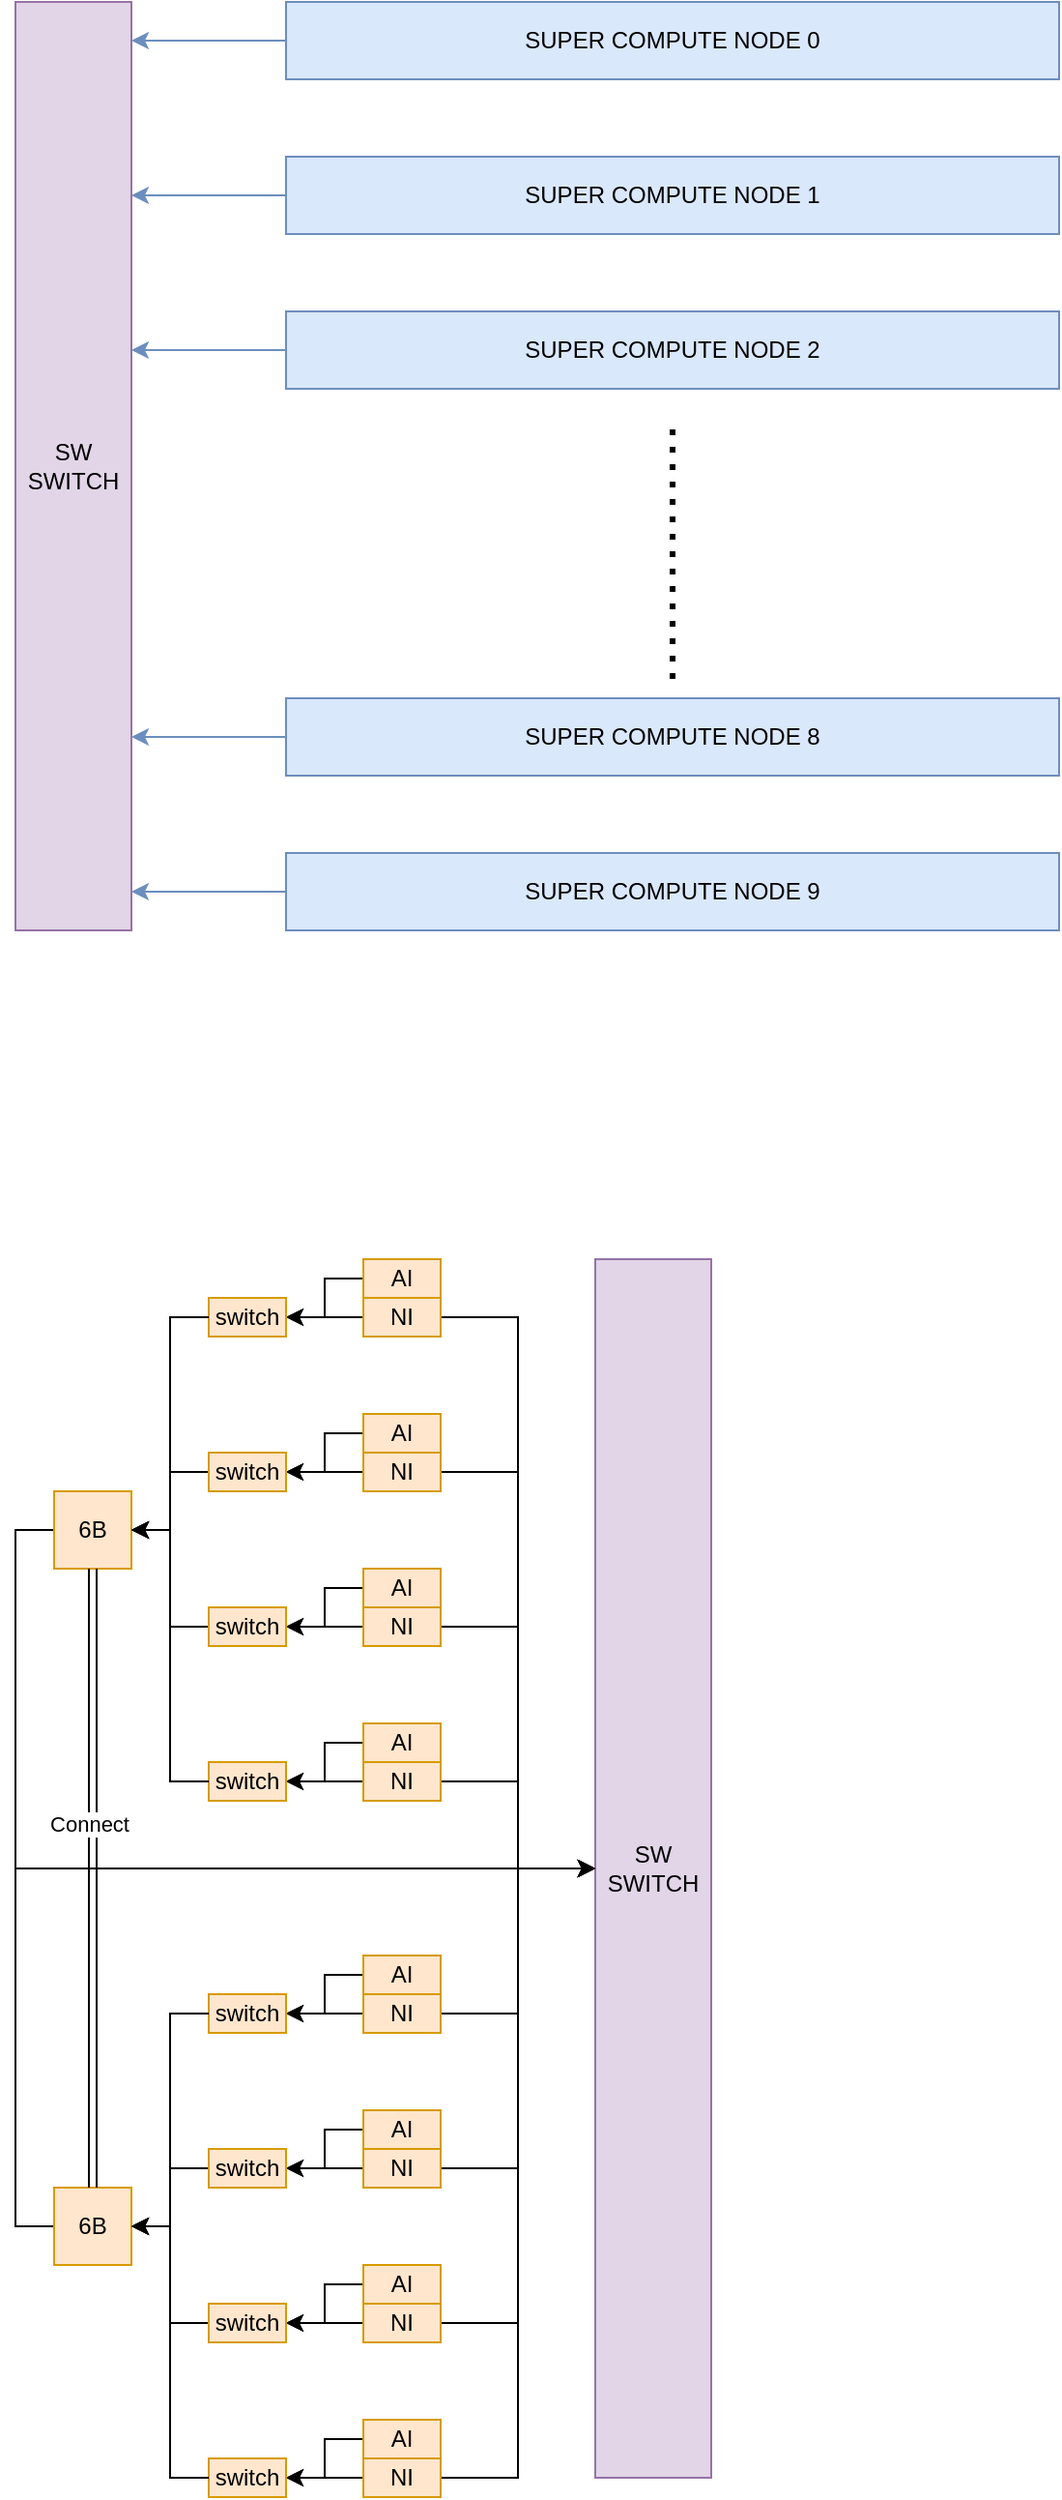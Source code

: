 <mxfile version="21.0.1" type="github">
  <diagram name="Page-1" id="WXFtNZqbaa3MfH2G_0FY">
    <mxGraphModel dx="2074" dy="1156" grid="1" gridSize="10" guides="1" tooltips="1" connect="1" arrows="1" fold="1" page="1" pageScale="1" pageWidth="850" pageHeight="1100" math="0" shadow="0">
      <root>
        <mxCell id="0" />
        <mxCell id="1" parent="0" />
        <mxCell id="LkrY-ZjblnmWio8mkm5j-8" value="" style="edgeStyle=orthogonalEdgeStyle;rounded=0;orthogonalLoop=1;jettySize=auto;html=1;fillColor=#dae8fc;strokeColor=#6c8ebf;" edge="1" parent="1" source="LkrY-ZjblnmWio8mkm5j-1" target="LkrY-ZjblnmWio8mkm5j-2">
          <mxGeometry relative="1" as="geometry">
            <Array as="points">
              <mxPoint x="190" y="60" />
              <mxPoint x="190" y="60" />
            </Array>
          </mxGeometry>
        </mxCell>
        <mxCell id="LkrY-ZjblnmWio8mkm5j-1" value="SUPER COMPUTE NODE 0" style="rounded=0;whiteSpace=wrap;html=1;fillColor=#dae8fc;strokeColor=#6c8ebf;" vertex="1" parent="1">
          <mxGeometry x="240" y="40" width="400" height="40" as="geometry" />
        </mxCell>
        <mxCell id="LkrY-ZjblnmWio8mkm5j-2" value="SW&lt;br&gt;SWITCH" style="rounded=0;whiteSpace=wrap;html=1;fillColor=#e1d5e7;strokeColor=#9673a6;" vertex="1" parent="1">
          <mxGeometry x="100" y="40" width="60" height="480" as="geometry" />
        </mxCell>
        <mxCell id="LkrY-ZjblnmWio8mkm5j-9" value="" style="edgeStyle=orthogonalEdgeStyle;rounded=0;orthogonalLoop=1;jettySize=auto;html=1;fillColor=#dae8fc;strokeColor=#6c8ebf;" edge="1" parent="1" source="LkrY-ZjblnmWio8mkm5j-3" target="LkrY-ZjblnmWio8mkm5j-2">
          <mxGeometry relative="1" as="geometry">
            <Array as="points">
              <mxPoint x="190" y="140" />
              <mxPoint x="190" y="140" />
            </Array>
          </mxGeometry>
        </mxCell>
        <mxCell id="LkrY-ZjblnmWio8mkm5j-3" value="SUPER COMPUTE NODE 1" style="rounded=0;whiteSpace=wrap;html=1;fillColor=#dae8fc;strokeColor=#6c8ebf;" vertex="1" parent="1">
          <mxGeometry x="240" y="120" width="400" height="40" as="geometry" />
        </mxCell>
        <mxCell id="LkrY-ZjblnmWio8mkm5j-10" value="" style="edgeStyle=orthogonalEdgeStyle;rounded=0;orthogonalLoop=1;jettySize=auto;html=1;fillColor=#dae8fc;strokeColor=#6c8ebf;" edge="1" parent="1" source="LkrY-ZjblnmWio8mkm5j-4" target="LkrY-ZjblnmWio8mkm5j-2">
          <mxGeometry relative="1" as="geometry">
            <Array as="points">
              <mxPoint x="180" y="220" />
              <mxPoint x="180" y="220" />
            </Array>
          </mxGeometry>
        </mxCell>
        <mxCell id="LkrY-ZjblnmWio8mkm5j-4" value="SUPER COMPUTE NODE 2" style="rounded=0;whiteSpace=wrap;html=1;fillColor=#dae8fc;strokeColor=#6c8ebf;" vertex="1" parent="1">
          <mxGeometry x="240" y="200" width="400" height="40" as="geometry" />
        </mxCell>
        <mxCell id="LkrY-ZjblnmWio8mkm5j-12" value="" style="edgeStyle=orthogonalEdgeStyle;rounded=0;orthogonalLoop=1;jettySize=auto;html=1;fillColor=#dae8fc;strokeColor=#6c8ebf;" edge="1" parent="1" source="LkrY-ZjblnmWio8mkm5j-6" target="LkrY-ZjblnmWio8mkm5j-2">
          <mxGeometry relative="1" as="geometry">
            <Array as="points">
              <mxPoint x="170" y="500" />
              <mxPoint x="170" y="500" />
            </Array>
          </mxGeometry>
        </mxCell>
        <mxCell id="LkrY-ZjblnmWio8mkm5j-6" value="SUPER COMPUTE NODE 9" style="rounded=0;whiteSpace=wrap;html=1;fillColor=#dae8fc;strokeColor=#6c8ebf;" vertex="1" parent="1">
          <mxGeometry x="240" y="480" width="400" height="40" as="geometry" />
        </mxCell>
        <mxCell id="LkrY-ZjblnmWio8mkm5j-11" value="" style="edgeStyle=orthogonalEdgeStyle;rounded=0;orthogonalLoop=1;jettySize=auto;html=1;fillColor=#dae8fc;strokeColor=#6c8ebf;" edge="1" parent="1" source="LkrY-ZjblnmWio8mkm5j-7" target="LkrY-ZjblnmWio8mkm5j-2">
          <mxGeometry relative="1" as="geometry">
            <Array as="points">
              <mxPoint x="170" y="420" />
              <mxPoint x="170" y="420" />
            </Array>
          </mxGeometry>
        </mxCell>
        <mxCell id="LkrY-ZjblnmWio8mkm5j-7" value="SUPER COMPUTE NODE 8" style="rounded=0;whiteSpace=wrap;html=1;fillColor=#dae8fc;strokeColor=#6c8ebf;" vertex="1" parent="1">
          <mxGeometry x="240" y="400" width="400" height="40" as="geometry" />
        </mxCell>
        <mxCell id="LkrY-ZjblnmWio8mkm5j-14" value="" style="endArrow=none;dashed=1;html=1;dashPattern=1 2;strokeWidth=3;rounded=0;" edge="1" parent="1">
          <mxGeometry width="50" height="50" relative="1" as="geometry">
            <mxPoint x="440" y="390" as="sourcePoint" />
            <mxPoint x="440" y="260" as="targetPoint" />
          </mxGeometry>
        </mxCell>
        <mxCell id="LkrY-ZjblnmWio8mkm5j-85" value="" style="edgeStyle=orthogonalEdgeStyle;rounded=0;orthogonalLoop=1;jettySize=auto;html=1;entryX=0;entryY=0.5;entryDx=0;entryDy=0;" edge="1" parent="1" source="LkrY-ZjblnmWio8mkm5j-16" target="LkrY-ZjblnmWio8mkm5j-45">
          <mxGeometry relative="1" as="geometry">
            <Array as="points">
              <mxPoint x="100" y="830" />
              <mxPoint x="100" y="1005" />
            </Array>
          </mxGeometry>
        </mxCell>
        <mxCell id="LkrY-ZjblnmWio8mkm5j-16" value="6B" style="rounded=0;whiteSpace=wrap;html=1;fillColor=#ffe6cc;strokeColor=#d79b00;" vertex="1" parent="1">
          <mxGeometry x="120" y="810" width="40" height="40" as="geometry" />
        </mxCell>
        <mxCell id="LkrY-ZjblnmWio8mkm5j-31" value="" style="edgeStyle=orthogonalEdgeStyle;rounded=0;orthogonalLoop=1;jettySize=auto;html=1;" edge="1" parent="1" source="LkrY-ZjblnmWio8mkm5j-17" target="LkrY-ZjblnmWio8mkm5j-27">
          <mxGeometry relative="1" as="geometry" />
        </mxCell>
        <mxCell id="LkrY-ZjblnmWio8mkm5j-17" value="AI" style="rounded=0;whiteSpace=wrap;html=1;fillColor=#ffe6cc;strokeColor=#d79b00;" vertex="1" parent="1">
          <mxGeometry x="280" y="690" width="40" height="20" as="geometry" />
        </mxCell>
        <mxCell id="LkrY-ZjblnmWio8mkm5j-32" value="" style="edgeStyle=orthogonalEdgeStyle;rounded=0;orthogonalLoop=1;jettySize=auto;html=1;" edge="1" parent="1" source="LkrY-ZjblnmWio8mkm5j-18" target="LkrY-ZjblnmWio8mkm5j-27">
          <mxGeometry relative="1" as="geometry" />
        </mxCell>
        <mxCell id="LkrY-ZjblnmWio8mkm5j-80" value="" style="edgeStyle=orthogonalEdgeStyle;rounded=0;orthogonalLoop=1;jettySize=auto;html=1;" edge="1" parent="1" source="LkrY-ZjblnmWio8mkm5j-18" target="LkrY-ZjblnmWio8mkm5j-45">
          <mxGeometry relative="1" as="geometry" />
        </mxCell>
        <mxCell id="LkrY-ZjblnmWio8mkm5j-18" value="NI" style="rounded=0;whiteSpace=wrap;html=1;fillColor=#ffe6cc;strokeColor=#d79b00;" vertex="1" parent="1">
          <mxGeometry x="280" y="710" width="40" height="20" as="geometry" />
        </mxCell>
        <mxCell id="LkrY-ZjblnmWio8mkm5j-30" value="" style="edgeStyle=orthogonalEdgeStyle;rounded=0;orthogonalLoop=1;jettySize=auto;html=1;" edge="1" parent="1" source="LkrY-ZjblnmWio8mkm5j-19" target="LkrY-ZjblnmWio8mkm5j-28">
          <mxGeometry relative="1" as="geometry" />
        </mxCell>
        <mxCell id="LkrY-ZjblnmWio8mkm5j-19" value="AI" style="rounded=0;whiteSpace=wrap;html=1;fillColor=#ffe6cc;strokeColor=#d79b00;" vertex="1" parent="1">
          <mxGeometry x="280" y="770" width="40" height="20" as="geometry" />
        </mxCell>
        <mxCell id="LkrY-ZjblnmWio8mkm5j-29" value="" style="edgeStyle=orthogonalEdgeStyle;rounded=0;orthogonalLoop=1;jettySize=auto;html=1;" edge="1" parent="1" source="LkrY-ZjblnmWio8mkm5j-20" target="LkrY-ZjblnmWio8mkm5j-28">
          <mxGeometry relative="1" as="geometry" />
        </mxCell>
        <mxCell id="LkrY-ZjblnmWio8mkm5j-79" value="" style="edgeStyle=orthogonalEdgeStyle;rounded=0;orthogonalLoop=1;jettySize=auto;html=1;" edge="1" parent="1" source="LkrY-ZjblnmWio8mkm5j-20" target="LkrY-ZjblnmWio8mkm5j-45">
          <mxGeometry relative="1" as="geometry" />
        </mxCell>
        <mxCell id="LkrY-ZjblnmWio8mkm5j-20" value="NI" style="rounded=0;whiteSpace=wrap;html=1;fillColor=#ffe6cc;strokeColor=#d79b00;" vertex="1" parent="1">
          <mxGeometry x="280" y="790" width="40" height="20" as="geometry" />
        </mxCell>
        <mxCell id="LkrY-ZjblnmWio8mkm5j-34" value="" style="edgeStyle=orthogonalEdgeStyle;rounded=0;orthogonalLoop=1;jettySize=auto;html=1;" edge="1" parent="1" source="LkrY-ZjblnmWio8mkm5j-21" target="LkrY-ZjblnmWio8mkm5j-33">
          <mxGeometry relative="1" as="geometry" />
        </mxCell>
        <mxCell id="LkrY-ZjblnmWio8mkm5j-21" value="AI" style="rounded=0;whiteSpace=wrap;html=1;fillColor=#ffe6cc;strokeColor=#d79b00;" vertex="1" parent="1">
          <mxGeometry x="280" y="850" width="40" height="20" as="geometry" />
        </mxCell>
        <mxCell id="LkrY-ZjblnmWio8mkm5j-35" value="" style="edgeStyle=orthogonalEdgeStyle;rounded=0;orthogonalLoop=1;jettySize=auto;html=1;" edge="1" parent="1" source="LkrY-ZjblnmWio8mkm5j-22" target="LkrY-ZjblnmWio8mkm5j-33">
          <mxGeometry relative="1" as="geometry" />
        </mxCell>
        <mxCell id="LkrY-ZjblnmWio8mkm5j-77" value="" style="edgeStyle=orthogonalEdgeStyle;rounded=0;orthogonalLoop=1;jettySize=auto;html=1;" edge="1" parent="1" source="LkrY-ZjblnmWio8mkm5j-22" target="LkrY-ZjblnmWio8mkm5j-45">
          <mxGeometry relative="1" as="geometry" />
        </mxCell>
        <mxCell id="LkrY-ZjblnmWio8mkm5j-22" value="NI" style="rounded=0;whiteSpace=wrap;html=1;fillColor=#ffe6cc;strokeColor=#d79b00;" vertex="1" parent="1">
          <mxGeometry x="280" y="870" width="40" height="20" as="geometry" />
        </mxCell>
        <mxCell id="LkrY-ZjblnmWio8mkm5j-37" value="" style="edgeStyle=orthogonalEdgeStyle;rounded=0;orthogonalLoop=1;jettySize=auto;html=1;" edge="1" parent="1" source="LkrY-ZjblnmWio8mkm5j-23" target="LkrY-ZjblnmWio8mkm5j-36">
          <mxGeometry relative="1" as="geometry" />
        </mxCell>
        <mxCell id="LkrY-ZjblnmWio8mkm5j-23" value="AI" style="rounded=0;whiteSpace=wrap;html=1;fillColor=#ffe6cc;strokeColor=#d79b00;" vertex="1" parent="1">
          <mxGeometry x="280" y="930" width="40" height="20" as="geometry" />
        </mxCell>
        <mxCell id="LkrY-ZjblnmWio8mkm5j-38" value="" style="edgeStyle=orthogonalEdgeStyle;rounded=0;orthogonalLoop=1;jettySize=auto;html=1;" edge="1" parent="1" source="LkrY-ZjblnmWio8mkm5j-24" target="LkrY-ZjblnmWio8mkm5j-36">
          <mxGeometry relative="1" as="geometry" />
        </mxCell>
        <mxCell id="LkrY-ZjblnmWio8mkm5j-76" value="" style="edgeStyle=orthogonalEdgeStyle;rounded=0;orthogonalLoop=1;jettySize=auto;html=1;" edge="1" parent="1" source="LkrY-ZjblnmWio8mkm5j-24" target="LkrY-ZjblnmWio8mkm5j-45">
          <mxGeometry relative="1" as="geometry" />
        </mxCell>
        <mxCell id="LkrY-ZjblnmWio8mkm5j-24" value="NI" style="rounded=0;whiteSpace=wrap;html=1;fillColor=#ffe6cc;strokeColor=#d79b00;" vertex="1" parent="1">
          <mxGeometry x="280" y="950" width="40" height="20" as="geometry" />
        </mxCell>
        <mxCell id="LkrY-ZjblnmWio8mkm5j-27" value="switch" style="rounded=0;whiteSpace=wrap;html=1;fillColor=#ffe6cc;strokeColor=#d79b00;" vertex="1" parent="1">
          <mxGeometry x="200" y="710" width="40" height="20" as="geometry" />
        </mxCell>
        <mxCell id="LkrY-ZjblnmWio8mkm5j-39" value="" style="edgeStyle=orthogonalEdgeStyle;rounded=0;orthogonalLoop=1;jettySize=auto;html=1;" edge="1" parent="1" source="LkrY-ZjblnmWio8mkm5j-28" target="LkrY-ZjblnmWio8mkm5j-16">
          <mxGeometry relative="1" as="geometry" />
        </mxCell>
        <mxCell id="LkrY-ZjblnmWio8mkm5j-28" value="switch" style="rounded=0;whiteSpace=wrap;html=1;fillColor=#ffe6cc;strokeColor=#d79b00;" vertex="1" parent="1">
          <mxGeometry x="200" y="790" width="40" height="20" as="geometry" />
        </mxCell>
        <mxCell id="LkrY-ZjblnmWio8mkm5j-40" value="" style="edgeStyle=orthogonalEdgeStyle;rounded=0;orthogonalLoop=1;jettySize=auto;html=1;entryX=1;entryY=0.5;entryDx=0;entryDy=0;" edge="1" parent="1" source="LkrY-ZjblnmWio8mkm5j-33" target="LkrY-ZjblnmWio8mkm5j-16">
          <mxGeometry relative="1" as="geometry" />
        </mxCell>
        <mxCell id="LkrY-ZjblnmWio8mkm5j-33" value="switch" style="rounded=0;whiteSpace=wrap;html=1;fillColor=#ffe6cc;strokeColor=#d79b00;" vertex="1" parent="1">
          <mxGeometry x="200" y="870" width="40" height="20" as="geometry" />
        </mxCell>
        <mxCell id="LkrY-ZjblnmWio8mkm5j-36" value="switch" style="rounded=0;whiteSpace=wrap;html=1;fillColor=#ffe6cc;strokeColor=#d79b00;" vertex="1" parent="1">
          <mxGeometry x="200" y="950" width="40" height="20" as="geometry" />
        </mxCell>
        <mxCell id="LkrY-ZjblnmWio8mkm5j-41" value="" style="edgeStyle=orthogonalEdgeStyle;rounded=0;orthogonalLoop=1;jettySize=auto;html=1;entryX=1;entryY=0.5;entryDx=0;entryDy=0;exitX=0;exitY=0.5;exitDx=0;exitDy=0;" edge="1" parent="1" source="LkrY-ZjblnmWio8mkm5j-36" target="LkrY-ZjblnmWio8mkm5j-16">
          <mxGeometry relative="1" as="geometry">
            <mxPoint x="210" y="890" as="sourcePoint" />
            <mxPoint x="170" y="840" as="targetPoint" />
            <Array as="points">
              <mxPoint x="180" y="960" />
              <mxPoint x="180" y="830" />
            </Array>
          </mxGeometry>
        </mxCell>
        <mxCell id="LkrY-ZjblnmWio8mkm5j-43" value="" style="edgeStyle=orthogonalEdgeStyle;rounded=0;orthogonalLoop=1;jettySize=auto;html=1;exitX=0;exitY=0.5;exitDx=0;exitDy=0;entryX=1;entryY=0.5;entryDx=0;entryDy=0;" edge="1" parent="1" source="LkrY-ZjblnmWio8mkm5j-27" target="LkrY-ZjblnmWio8mkm5j-16">
          <mxGeometry relative="1" as="geometry">
            <mxPoint x="210" y="750" as="sourcePoint" />
            <mxPoint x="170" y="780" as="targetPoint" />
          </mxGeometry>
        </mxCell>
        <mxCell id="LkrY-ZjblnmWio8mkm5j-45" value="SW&lt;br&gt;SWITCH" style="rounded=0;whiteSpace=wrap;html=1;fillColor=#e1d5e7;strokeColor=#9673a6;" vertex="1" parent="1">
          <mxGeometry x="400" y="690" width="60" height="630" as="geometry" />
        </mxCell>
        <mxCell id="LkrY-ZjblnmWio8mkm5j-86" value="" style="edgeStyle=orthogonalEdgeStyle;rounded=0;orthogonalLoop=1;jettySize=auto;html=1;entryX=0;entryY=0.5;entryDx=0;entryDy=0;" edge="1" parent="1" source="LkrY-ZjblnmWio8mkm5j-47" target="LkrY-ZjblnmWio8mkm5j-45">
          <mxGeometry relative="1" as="geometry">
            <Array as="points">
              <mxPoint x="100" y="1190" />
              <mxPoint x="100" y="1005" />
            </Array>
          </mxGeometry>
        </mxCell>
        <mxCell id="LkrY-ZjblnmWio8mkm5j-47" value="6B" style="rounded=0;whiteSpace=wrap;html=1;fillColor=#ffe6cc;strokeColor=#d79b00;" vertex="1" parent="1">
          <mxGeometry x="120" y="1170" width="40" height="40" as="geometry" />
        </mxCell>
        <mxCell id="LkrY-ZjblnmWio8mkm5j-48" value="" style="edgeStyle=orthogonalEdgeStyle;rounded=0;orthogonalLoop=1;jettySize=auto;html=1;" edge="1" parent="1" source="LkrY-ZjblnmWio8mkm5j-49" target="LkrY-ZjblnmWio8mkm5j-64">
          <mxGeometry relative="1" as="geometry" />
        </mxCell>
        <mxCell id="LkrY-ZjblnmWio8mkm5j-49" value="AI" style="rounded=0;whiteSpace=wrap;html=1;fillColor=#ffe6cc;strokeColor=#d79b00;" vertex="1" parent="1">
          <mxGeometry x="280" y="1050" width="40" height="20" as="geometry" />
        </mxCell>
        <mxCell id="LkrY-ZjblnmWio8mkm5j-50" value="" style="edgeStyle=orthogonalEdgeStyle;rounded=0;orthogonalLoop=1;jettySize=auto;html=1;" edge="1" parent="1" source="LkrY-ZjblnmWio8mkm5j-51" target="LkrY-ZjblnmWio8mkm5j-64">
          <mxGeometry relative="1" as="geometry" />
        </mxCell>
        <mxCell id="LkrY-ZjblnmWio8mkm5j-72" value="" style="edgeStyle=orthogonalEdgeStyle;rounded=0;orthogonalLoop=1;jettySize=auto;html=1;entryX=0;entryY=0.5;entryDx=0;entryDy=0;" edge="1" parent="1" source="LkrY-ZjblnmWio8mkm5j-51" target="LkrY-ZjblnmWio8mkm5j-45">
          <mxGeometry relative="1" as="geometry" />
        </mxCell>
        <mxCell id="LkrY-ZjblnmWio8mkm5j-51" value="NI" style="rounded=0;whiteSpace=wrap;html=1;fillColor=#ffe6cc;strokeColor=#d79b00;" vertex="1" parent="1">
          <mxGeometry x="280" y="1070" width="40" height="20" as="geometry" />
        </mxCell>
        <mxCell id="LkrY-ZjblnmWio8mkm5j-52" value="" style="edgeStyle=orthogonalEdgeStyle;rounded=0;orthogonalLoop=1;jettySize=auto;html=1;" edge="1" parent="1" source="LkrY-ZjblnmWio8mkm5j-53" target="LkrY-ZjblnmWio8mkm5j-66">
          <mxGeometry relative="1" as="geometry" />
        </mxCell>
        <mxCell id="LkrY-ZjblnmWio8mkm5j-53" value="AI" style="rounded=0;whiteSpace=wrap;html=1;fillColor=#ffe6cc;strokeColor=#d79b00;" vertex="1" parent="1">
          <mxGeometry x="280" y="1130" width="40" height="20" as="geometry" />
        </mxCell>
        <mxCell id="LkrY-ZjblnmWio8mkm5j-54" value="" style="edgeStyle=orthogonalEdgeStyle;rounded=0;orthogonalLoop=1;jettySize=auto;html=1;" edge="1" parent="1" source="LkrY-ZjblnmWio8mkm5j-55" target="LkrY-ZjblnmWio8mkm5j-66">
          <mxGeometry relative="1" as="geometry" />
        </mxCell>
        <mxCell id="LkrY-ZjblnmWio8mkm5j-73" value="" style="edgeStyle=orthogonalEdgeStyle;rounded=0;orthogonalLoop=1;jettySize=auto;html=1;entryX=0;entryY=0.5;entryDx=0;entryDy=0;" edge="1" parent="1" source="LkrY-ZjblnmWio8mkm5j-55" target="LkrY-ZjblnmWio8mkm5j-45">
          <mxGeometry relative="1" as="geometry" />
        </mxCell>
        <mxCell id="LkrY-ZjblnmWio8mkm5j-55" value="NI" style="rounded=0;whiteSpace=wrap;html=1;fillColor=#ffe6cc;strokeColor=#d79b00;" vertex="1" parent="1">
          <mxGeometry x="280" y="1150" width="40" height="20" as="geometry" />
        </mxCell>
        <mxCell id="LkrY-ZjblnmWio8mkm5j-56" value="" style="edgeStyle=orthogonalEdgeStyle;rounded=0;orthogonalLoop=1;jettySize=auto;html=1;" edge="1" parent="1" source="LkrY-ZjblnmWio8mkm5j-57" target="LkrY-ZjblnmWio8mkm5j-68">
          <mxGeometry relative="1" as="geometry" />
        </mxCell>
        <mxCell id="LkrY-ZjblnmWio8mkm5j-57" value="AI" style="rounded=0;whiteSpace=wrap;html=1;fillColor=#ffe6cc;strokeColor=#d79b00;" vertex="1" parent="1">
          <mxGeometry x="280" y="1210" width="40" height="20" as="geometry" />
        </mxCell>
        <mxCell id="LkrY-ZjblnmWio8mkm5j-58" value="" style="edgeStyle=orthogonalEdgeStyle;rounded=0;orthogonalLoop=1;jettySize=auto;html=1;" edge="1" parent="1" source="LkrY-ZjblnmWio8mkm5j-59" target="LkrY-ZjblnmWio8mkm5j-68">
          <mxGeometry relative="1" as="geometry" />
        </mxCell>
        <mxCell id="LkrY-ZjblnmWio8mkm5j-74" value="" style="edgeStyle=orthogonalEdgeStyle;rounded=0;orthogonalLoop=1;jettySize=auto;html=1;entryX=0;entryY=0.5;entryDx=0;entryDy=0;" edge="1" parent="1" source="LkrY-ZjblnmWio8mkm5j-59" target="LkrY-ZjblnmWio8mkm5j-45">
          <mxGeometry relative="1" as="geometry" />
        </mxCell>
        <mxCell id="LkrY-ZjblnmWio8mkm5j-59" value="NI" style="rounded=0;whiteSpace=wrap;html=1;fillColor=#ffe6cc;strokeColor=#d79b00;" vertex="1" parent="1">
          <mxGeometry x="280" y="1230" width="40" height="20" as="geometry" />
        </mxCell>
        <mxCell id="LkrY-ZjblnmWio8mkm5j-60" value="" style="edgeStyle=orthogonalEdgeStyle;rounded=0;orthogonalLoop=1;jettySize=auto;html=1;" edge="1" parent="1" source="LkrY-ZjblnmWio8mkm5j-61" target="LkrY-ZjblnmWio8mkm5j-69">
          <mxGeometry relative="1" as="geometry" />
        </mxCell>
        <mxCell id="LkrY-ZjblnmWio8mkm5j-61" value="AI" style="rounded=0;whiteSpace=wrap;html=1;fillColor=#ffe6cc;strokeColor=#d79b00;" vertex="1" parent="1">
          <mxGeometry x="280" y="1290" width="40" height="20" as="geometry" />
        </mxCell>
        <mxCell id="LkrY-ZjblnmWio8mkm5j-62" value="" style="edgeStyle=orthogonalEdgeStyle;rounded=0;orthogonalLoop=1;jettySize=auto;html=1;" edge="1" parent="1" source="LkrY-ZjblnmWio8mkm5j-63" target="LkrY-ZjblnmWio8mkm5j-69">
          <mxGeometry relative="1" as="geometry" />
        </mxCell>
        <mxCell id="LkrY-ZjblnmWio8mkm5j-75" value="" style="edgeStyle=orthogonalEdgeStyle;rounded=0;orthogonalLoop=1;jettySize=auto;html=1;entryX=0;entryY=0.5;entryDx=0;entryDy=0;" edge="1" parent="1" source="LkrY-ZjblnmWio8mkm5j-63" target="LkrY-ZjblnmWio8mkm5j-45">
          <mxGeometry relative="1" as="geometry" />
        </mxCell>
        <mxCell id="LkrY-ZjblnmWio8mkm5j-63" value="NI" style="rounded=0;whiteSpace=wrap;html=1;fillColor=#ffe6cc;strokeColor=#d79b00;" vertex="1" parent="1">
          <mxGeometry x="280" y="1310" width="40" height="20" as="geometry" />
        </mxCell>
        <mxCell id="LkrY-ZjblnmWio8mkm5j-64" value="switch" style="rounded=0;whiteSpace=wrap;html=1;fillColor=#ffe6cc;strokeColor=#d79b00;" vertex="1" parent="1">
          <mxGeometry x="200" y="1070" width="40" height="20" as="geometry" />
        </mxCell>
        <mxCell id="LkrY-ZjblnmWio8mkm5j-65" value="" style="edgeStyle=orthogonalEdgeStyle;rounded=0;orthogonalLoop=1;jettySize=auto;html=1;" edge="1" parent="1" source="LkrY-ZjblnmWio8mkm5j-66" target="LkrY-ZjblnmWio8mkm5j-47">
          <mxGeometry relative="1" as="geometry" />
        </mxCell>
        <mxCell id="LkrY-ZjblnmWio8mkm5j-66" value="switch" style="rounded=0;whiteSpace=wrap;html=1;fillColor=#ffe6cc;strokeColor=#d79b00;" vertex="1" parent="1">
          <mxGeometry x="200" y="1150" width="40" height="20" as="geometry" />
        </mxCell>
        <mxCell id="LkrY-ZjblnmWio8mkm5j-67" value="" style="edgeStyle=orthogonalEdgeStyle;rounded=0;orthogonalLoop=1;jettySize=auto;html=1;entryX=1;entryY=0.5;entryDx=0;entryDy=0;" edge="1" parent="1" source="LkrY-ZjblnmWio8mkm5j-68" target="LkrY-ZjblnmWio8mkm5j-47">
          <mxGeometry relative="1" as="geometry" />
        </mxCell>
        <mxCell id="LkrY-ZjblnmWio8mkm5j-68" value="switch" style="rounded=0;whiteSpace=wrap;html=1;fillColor=#ffe6cc;strokeColor=#d79b00;" vertex="1" parent="1">
          <mxGeometry x="200" y="1230" width="40" height="20" as="geometry" />
        </mxCell>
        <mxCell id="LkrY-ZjblnmWio8mkm5j-69" value="switch" style="rounded=0;whiteSpace=wrap;html=1;fillColor=#ffe6cc;strokeColor=#d79b00;" vertex="1" parent="1">
          <mxGeometry x="200" y="1310" width="40" height="20" as="geometry" />
        </mxCell>
        <mxCell id="LkrY-ZjblnmWio8mkm5j-70" value="" style="edgeStyle=orthogonalEdgeStyle;rounded=0;orthogonalLoop=1;jettySize=auto;html=1;entryX=1;entryY=0.5;entryDx=0;entryDy=0;exitX=0;exitY=0.5;exitDx=0;exitDy=0;" edge="1" parent="1" source="LkrY-ZjblnmWio8mkm5j-69" target="LkrY-ZjblnmWio8mkm5j-47">
          <mxGeometry relative="1" as="geometry">
            <mxPoint x="210" y="1250" as="sourcePoint" />
            <mxPoint x="170" y="1200" as="targetPoint" />
            <Array as="points">
              <mxPoint x="180" y="1320" />
              <mxPoint x="180" y="1190" />
            </Array>
          </mxGeometry>
        </mxCell>
        <mxCell id="LkrY-ZjblnmWio8mkm5j-71" value="" style="edgeStyle=orthogonalEdgeStyle;rounded=0;orthogonalLoop=1;jettySize=auto;html=1;exitX=0;exitY=0.5;exitDx=0;exitDy=0;entryX=1;entryY=0.5;entryDx=0;entryDy=0;" edge="1" parent="1" source="LkrY-ZjblnmWio8mkm5j-64" target="LkrY-ZjblnmWio8mkm5j-47">
          <mxGeometry relative="1" as="geometry">
            <mxPoint x="210" y="1110" as="sourcePoint" />
            <mxPoint x="170" y="1140" as="targetPoint" />
          </mxGeometry>
        </mxCell>
        <mxCell id="LkrY-ZjblnmWio8mkm5j-82" value="" style="endArrow=classic;startArrow=classic;html=1;rounded=0;exitX=0.5;exitY=0;exitDx=0;exitDy=0;entryX=0.5;entryY=1;entryDx=0;entryDy=0;shape=link;" edge="1" parent="1" source="LkrY-ZjblnmWio8mkm5j-47" target="LkrY-ZjblnmWio8mkm5j-16">
          <mxGeometry width="50" height="50" relative="1" as="geometry">
            <mxPoint x="340" y="1000" as="sourcePoint" />
            <mxPoint x="100" y="860" as="targetPoint" />
          </mxGeometry>
        </mxCell>
        <mxCell id="LkrY-ZjblnmWio8mkm5j-83" value="Connect" style="edgeLabel;html=1;align=center;verticalAlign=middle;resizable=0;points=[];" vertex="1" connectable="0" parent="LkrY-ZjblnmWio8mkm5j-82">
          <mxGeometry x="0.175" y="2" relative="1" as="geometry">
            <mxPoint as="offset" />
          </mxGeometry>
        </mxCell>
      </root>
    </mxGraphModel>
  </diagram>
</mxfile>
